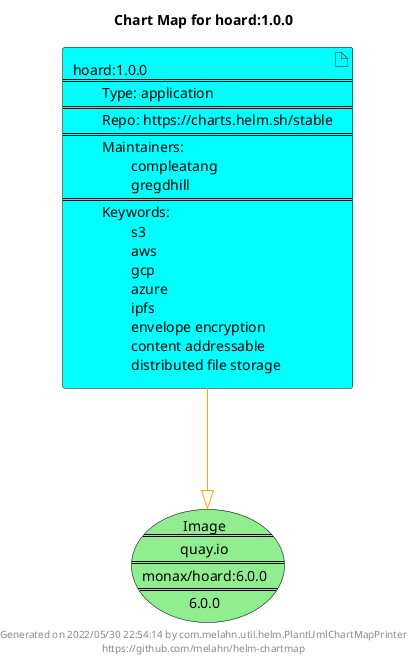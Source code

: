 @startuml
skinparam linetype ortho
skinparam backgroundColor white
skinparam usecaseBorderColor black
skinparam usecaseArrowColor LightSlateGray
skinparam artifactBorderColor black
skinparam artifactArrowColor LightSlateGray

title Chart Map for hoard:1.0.0

'There is one referenced Helm Chart
artifact "hoard:1.0.0\n====\n\tType: application\n====\n\tRepo: https://charts.helm.sh/stable\n====\n\tMaintainers: \n\t\tcompleatang\n\t\tgregdhill\n====\n\tKeywords: \n\t\ts3\n\t\taws\n\t\tgcp\n\t\tazure\n\t\tipfs\n\t\tenvelope encryption\n\t\tcontent addressable\n\t\tdistributed file storage" as hoard_1_0_0 #Aqua

'There is one referenced Docker Image
usecase "Image\n====\nquay.io\n====\nmonax/hoard:6.0.0\n====\n6.0.0" as quay_io_monax_hoard_6_0_0 #LightGreen

'Chart Dependencies
hoard_1_0_0--[#orange]-|>quay_io_monax_hoard_6_0_0

center footer Generated on 2022/05/30 22:54:14 by com.melahn.util.helm.PlantUmlChartMapPrinter\nhttps://github.com/melahn/helm-chartmap
@enduml
